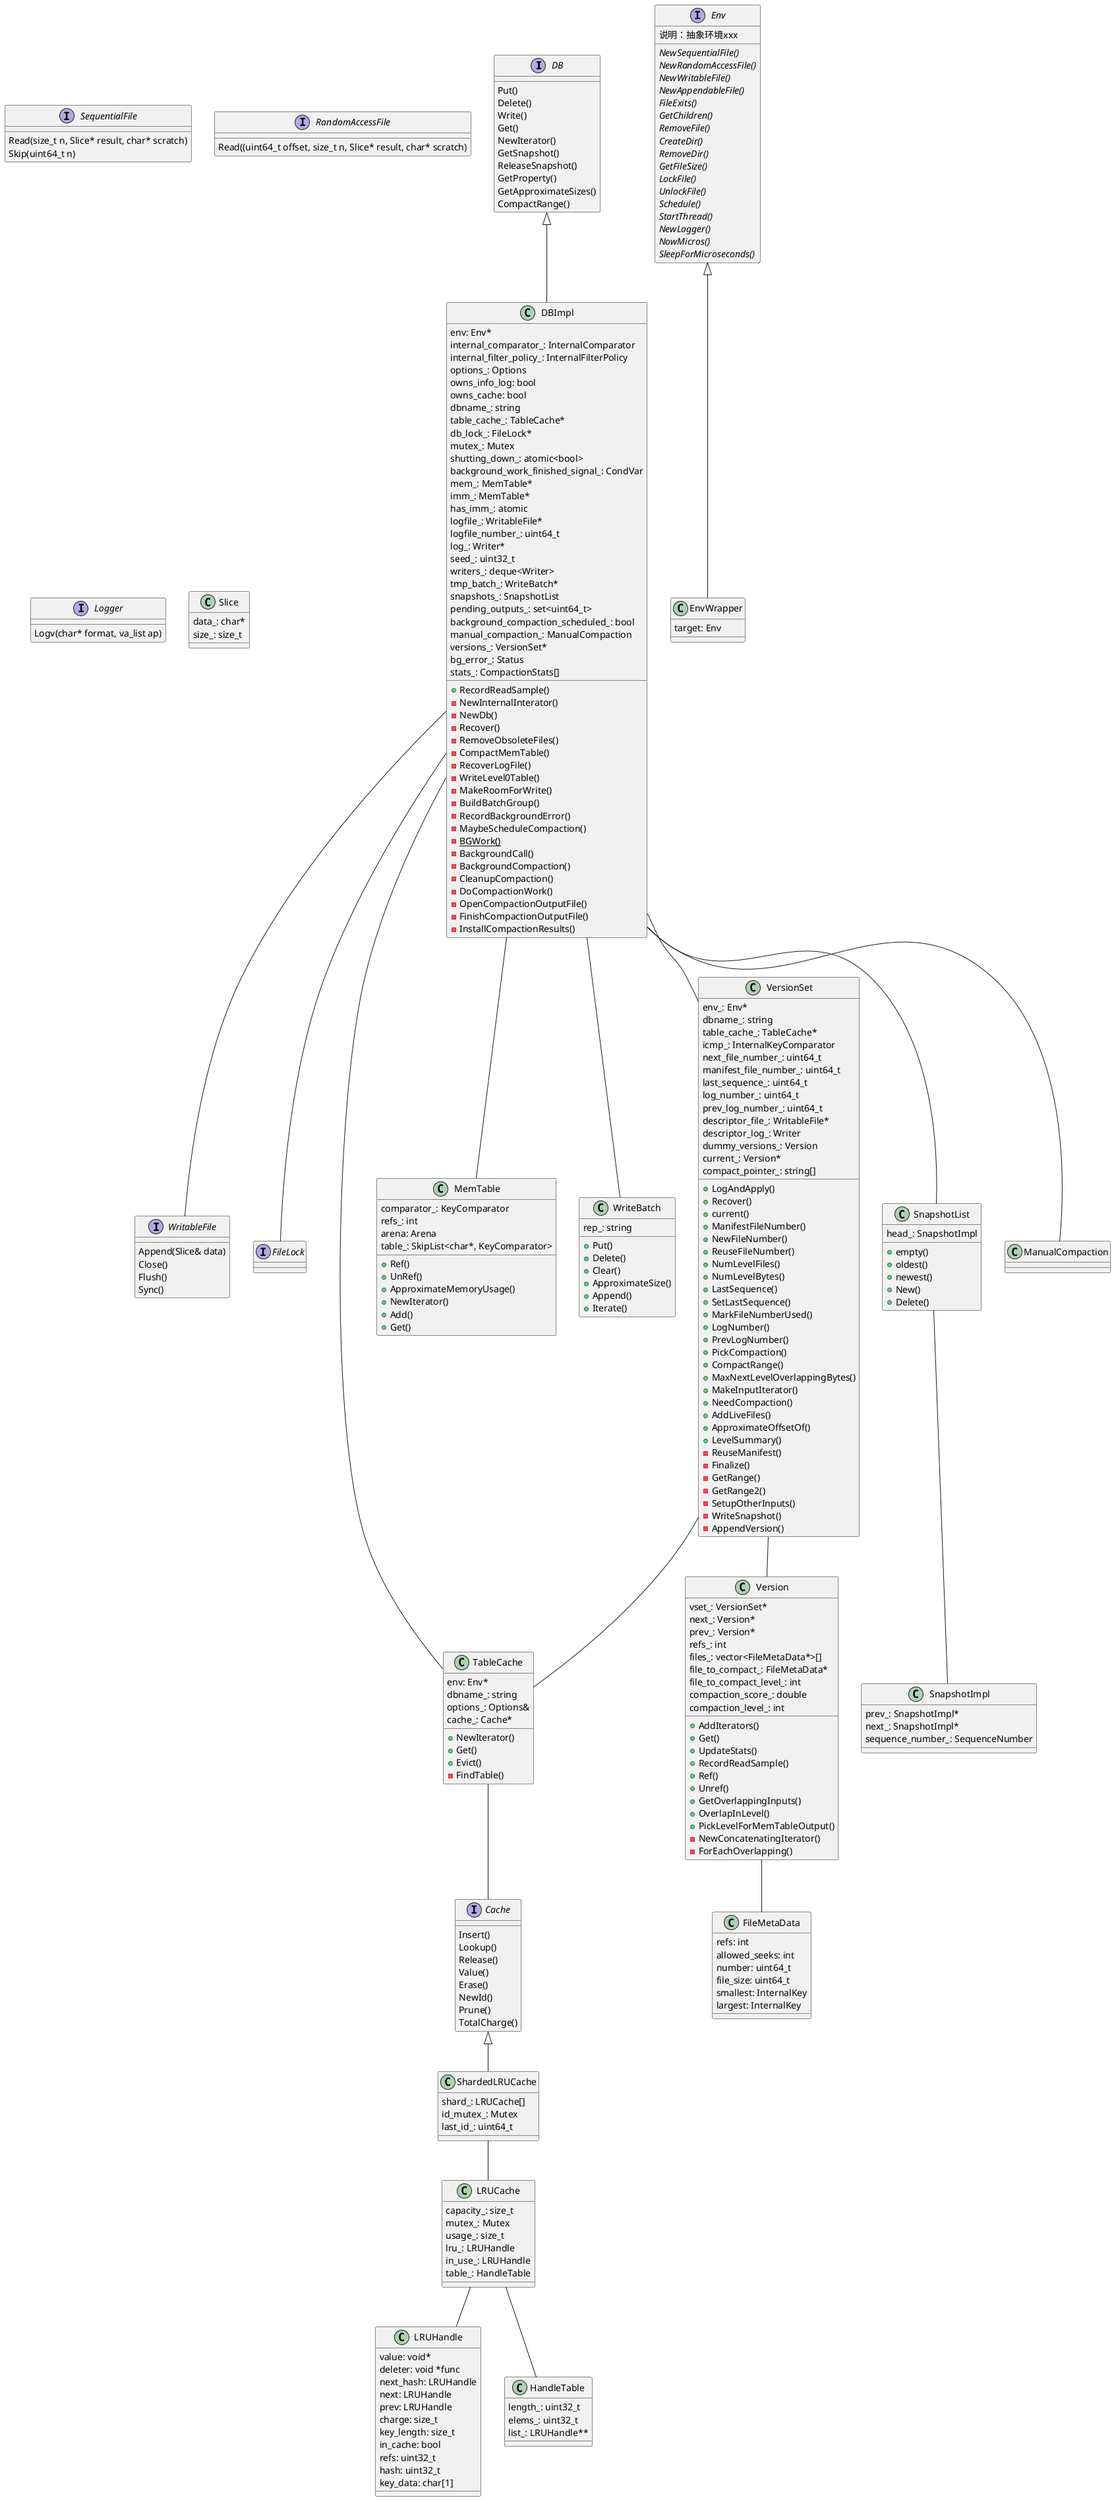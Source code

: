 @startuml
'https://plantuml.com/class-diagram
'https://plantuml.com/zh/ie-diagram

interface DB {
    Put()
    Delete()
    Write()
    Get()
    NewIterator()
    GetSnapshot()
    ReleaseSnapshot()
    GetProperty()
    GetApproximateSizes()
    CompactRange()
}

class DBImpl {
    env: Env*
    internal_comparator_: InternalComparator
    internal_filter_policy_: InternalFilterPolicy
    options_: Options
    owns_info_log: bool
    owns_cache: bool
    dbname_: string
    table_cache_: TableCache*
    db_lock_: FileLock*
    mutex_: Mutex
    shutting_down_: atomic<bool>
    background_work_finished_signal_: CondVar
    mem_: MemTable*
    imm_: MemTable*
    has_imm_: atomic
    logfile_: WritableFile*
    logfile_number_: uint64_t
    log_: Writer*
    seed_: uint32_t
    writers_: deque<Writer>
    tmp_batch_: WriteBatch*
    snapshots_: SnapshotList
    pending_outputs_: set<uint64_t>
    background_compaction_scheduled_: bool
    manual_compaction_: ManualCompaction
    versions_: VersionSet*
    bg_error_: Status
    stats_: CompactionStats[]
    __
    + RecordReadSample()
    - NewInternalInterator()
    - NewDb()
    - Recover()
    - RemoveObsoleteFiles()
    - CompactMemTable()
    - RecoverLogFile()
    - WriteLevel0Table()
    - MakeRoomForWrite()
    - BuildBatchGroup()
    - RecordBackgroundError()
    - MaybeScheduleCompaction()
    {static} - BGWork()
    - BackgroundCall()
    - BackgroundCompaction()
    - CleanupCompaction()
    - DoCompactionWork()
    - OpenCompactionOutputFile()
    - FinishCompactionOutputFile()
    - InstallCompactionResults()
}

interface Env {
    说明：抽象环境xxx
    __
    {abstract} NewSequentialFile()
    {abstract} NewRandomAccessFile()
    {abstract} NewWritableFile()
    {abstract} NewAppendableFile()
    {abstract} FileExits()
    {abstract} GetChildren()
    {abstract} RemoveFile()
    {abstract} CreateDir()
    {abstract} RemoveDir()
    {abstract} GetFileSize()
    {abstract} LockFile()
    {abstract} UnlockFile()
    {abstract} Schedule()
    {abstract} StartThread()
    {abstract} NewLogger()
    {abstract} NowMicros()
    {abstract} SleepForMicroseconds()
}

interface SequentialFile {
    Read(size_t n, Slice* result, char* scratch)
    Skip(uint64_t n)
}

interface RandomAccessFile {
    Read((uint64_t offset, size_t n, Slice* result, char* scratch)
}

interface WritableFile {
    Append(Slice& data)
    Close()
    Flush()
    Sync()
}

interface Logger {
    Logv(char* format, va_list ap)
}

interface FileLock {
}

class EnvWrapper {
    target: Env
}

interface Cache {
    Insert()
    Lookup()
    Release()
    Value()
    Erase()
    NewId()
    Prune()
    TotalCharge()
}

class LRUHandle {
    value: void*
    deleter: void *func
    next_hash: LRUHandle
    next: LRUHandle
    prev: LRUHandle
    charge: size_t
    key_length: size_t
    in_cache: bool
    refs: uint32_t
    hash: uint32_t
    key_data: char[1]
}

class HandleTable {
    length_: uint32_t
    elems_: uint32_t
    list_: LRUHandle**
}

class LRUCache {
    capacity_: size_t
    mutex_: Mutex
    usage_: size_t
    lru_: LRUHandle
    in_use_: LRUHandle
    table_: HandleTable
}

class ShardedLRUCache {
    shard_: LRUCache[]
    id_mutex_: Mutex
    last_id_: uint64_t
}

class TableCache {
    env: Env*
    dbname_: string
    options_: Options&
    cache_: Cache*
    __
    + NewIterator()
    + Get()
    + Evict()
    - FindTable()
}

class MemTable {
    comparator_: KeyComparator
    refs_: int
    arena: Arena
    table_: SkipList<char*, KeyComparator>
    __
    + Ref()
    + UnRef()
    + ApproximateMemoryUsage()
    + NewIterator()
    + Add()
    + Get()
}

class Slice {
    data_: char*
    size_: size_t
}

class WriteBatch {
    rep_: string
    __
    + Put()
    + Delete()
    + Clear()
    + ApproximateSize()
    + Append()
    + Iterate()
}

class SnapshotList {
    head_: SnapshotImpl
    __
    + empty()
    + oldest()
    + newest()
    + New()
    + Delete()
}

class SnapshotImpl {
    prev_: SnapshotImpl*
    next_: SnapshotImpl*
    sequence_number_: SequenceNumber
}

class VersionSet {
    env_: Env*
    dbname_: string
    table_cache_: TableCache*
    icmp_: InternalKeyComparator
    next_file_number_: uint64_t
    manifest_file_number_: uint64_t
    last_sequence_: uint64_t
    log_number_: uint64_t
    prev_log_number_: uint64_t
    descriptor_file_: WritableFile*
    descriptor_log_: Writer
    dummy_versions_: Version
    current_: Version*
    compact_pointer_: string[]
    __
    + LogAndApply()
    + Recover()
    + current()
    + ManifestFileNumber()
    + NewFileNumber()
    + ReuseFileNumber()
    + NumLevelFiles()
    + NumLevelBytes()
    + LastSequence()
    + SetLastSequence()
    + MarkFileNumberUsed()
    + LogNumber()
    + PrevLogNumber()
    + PickCompaction()
    + CompactRange()
    + MaxNextLevelOverlappingBytes()
    + MakeInputIterator()
    + NeedCompaction()
    + AddLiveFiles()
    + ApproximateOffsetOf()
    + LevelSummary()
    - ReuseManifest()
    - Finalize()
    - GetRange()
    - GetRange2()
    - SetupOtherInputs()
    - WriteSnapshot()
    - AppendVersion()
}

class Version {
    vset_: VersionSet*
    next_: Version*
    prev_: Version*
    refs_: int
    files_: vector<FileMetaData*>[]
    file_to_compact_: FileMetaData*
    file_to_compact_level_: int
    compaction_score_: double
    compaction_level_: int
    __
    + AddIterators()
    + Get()
    + UpdateStats()
    + RecordReadSample()
    + Ref()
    + Unref()
    + GetOverlappingInputs()
    + OverlapInLevel()
    + PickLevelForMemTableOutput()
    - NewConcatenatingIterator()
    - ForEachOverlapping()
}

class FileMetaData {
    refs: int
    allowed_seeks: int
    number: uint64_t
    file_size: uint64_t
    smallest: InternalKey
    largest: InternalKey
}

Env <|-- EnvWrapper

DB <|-- DBImpl

Cache <|-- ShardedLRUCache

DBImpl -- TableCache
DBImpl -- FileLock
DBImpl -- MemTable
DBImpl -- WritableFile
DBImpl -- WriteBatch
DBImpl -- SnapshotList
DBImpl -- ManualCompaction
DBImpl -- VersionSet

LRUCache -- LRUHandle
LRUCache -- HandleTable
ShardedLRUCache -- LRUCache

TableCache -- Cache

SnapshotList -- SnapshotImpl

VersionSet -- TableCache
VersionSet -- Version
Version -- FileMetaData

@enduml